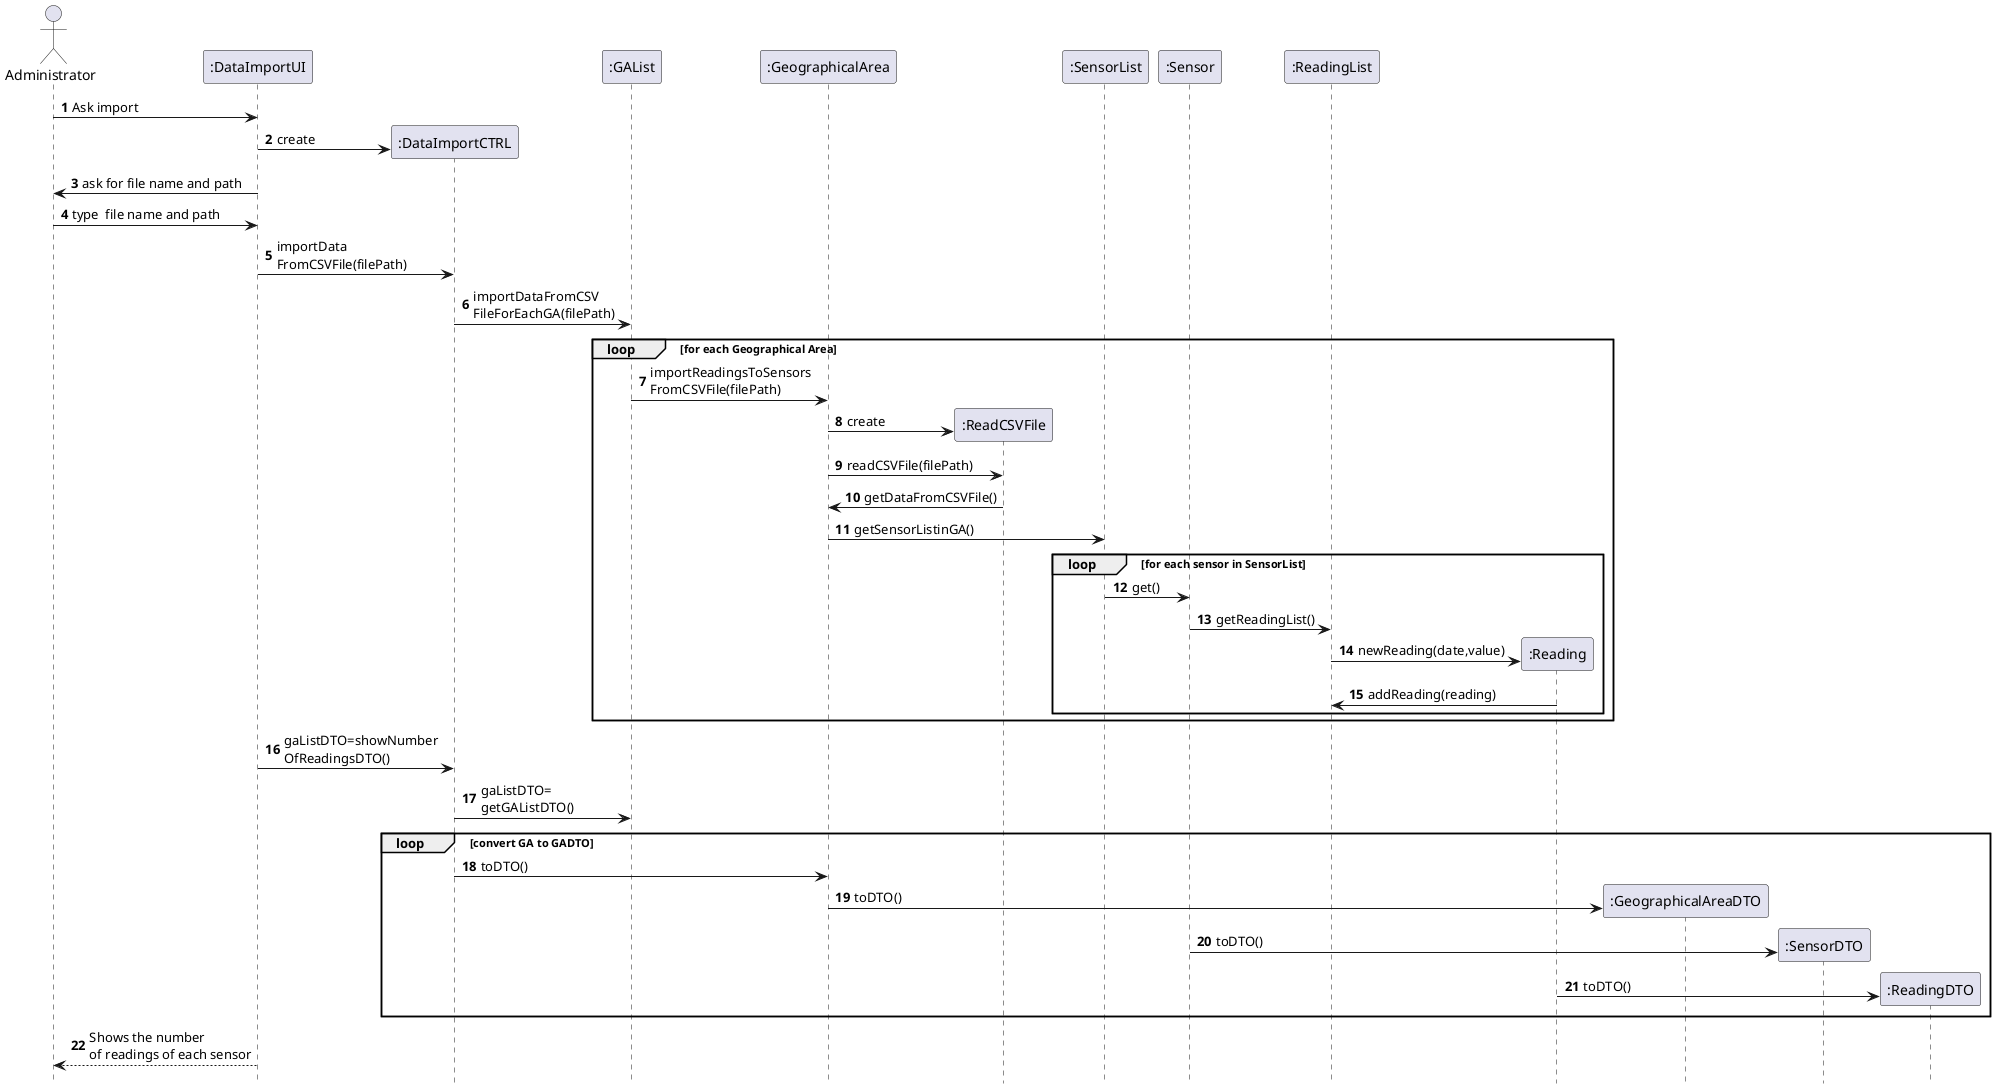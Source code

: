 @startuml
autonumber
hidefootbox
actor Administrator


Administrator -> ":DataImportUI": Ask import
create ":DataImportCTRL"


":DataImportUI" -> ":DataImportCTRL": create
":DataImportUI" -> "Administrator": ask for file name and path
":DataImportUI" <- "Administrator": type  file name and path


":DataImportUI" -> ":DataImportCTRL": importData\nFromCSVFile(filePath)
":DataImportCTRL" -> ":GAList": importDataFromCSV\nFileForEachGA(filePath)

loop for each Geographical Area
":GAList" -> ":GeographicalArea": importReadingsToSensors\nFromCSVFile(filePath)

create ":ReadCSVFile"
":GeographicalArea" -> ":ReadCSVFile": create
":GeographicalArea" -> ":ReadCSVFile": readCSVFile(filePath)
":ReadCSVFile" -> ":GeographicalArea": getDataFromCSVFile()

":GeographicalArea" -> ":SensorList": getSensorListinGA()

loop for each sensor in SensorList
":SensorList" -> ":Sensor": get()

":Sensor" -> ":ReadingList": getReadingList()
create ":Reading"

":ReadingList" -> ":Reading": newReading(date,value)
":ReadingList" <- ":Reading": addReading(reading)
end
end

":DataImportCTRL"<-":DataImportUI":gaListDTO=showNumber\nOfReadingsDTO()
":DataImportCTRL"->":GAList": gaListDTO=\ngetGAListDTO()
loop convert GA to GADTO
":DataImportCTRL"->":GeographicalArea": toDTO()
create ":GeographicalAreaDTO"
":GeographicalArea"->":GeographicalAreaDTO": toDTO()
create ":SensorDTO"
":Sensor"->":SensorDTO": toDTO()
create ":ReadingDTO"
":Reading"->":ReadingDTO": toDTO()

end
Administrator<--":DataImportUI": Shows the number \nof readings of each sensor
@enduml